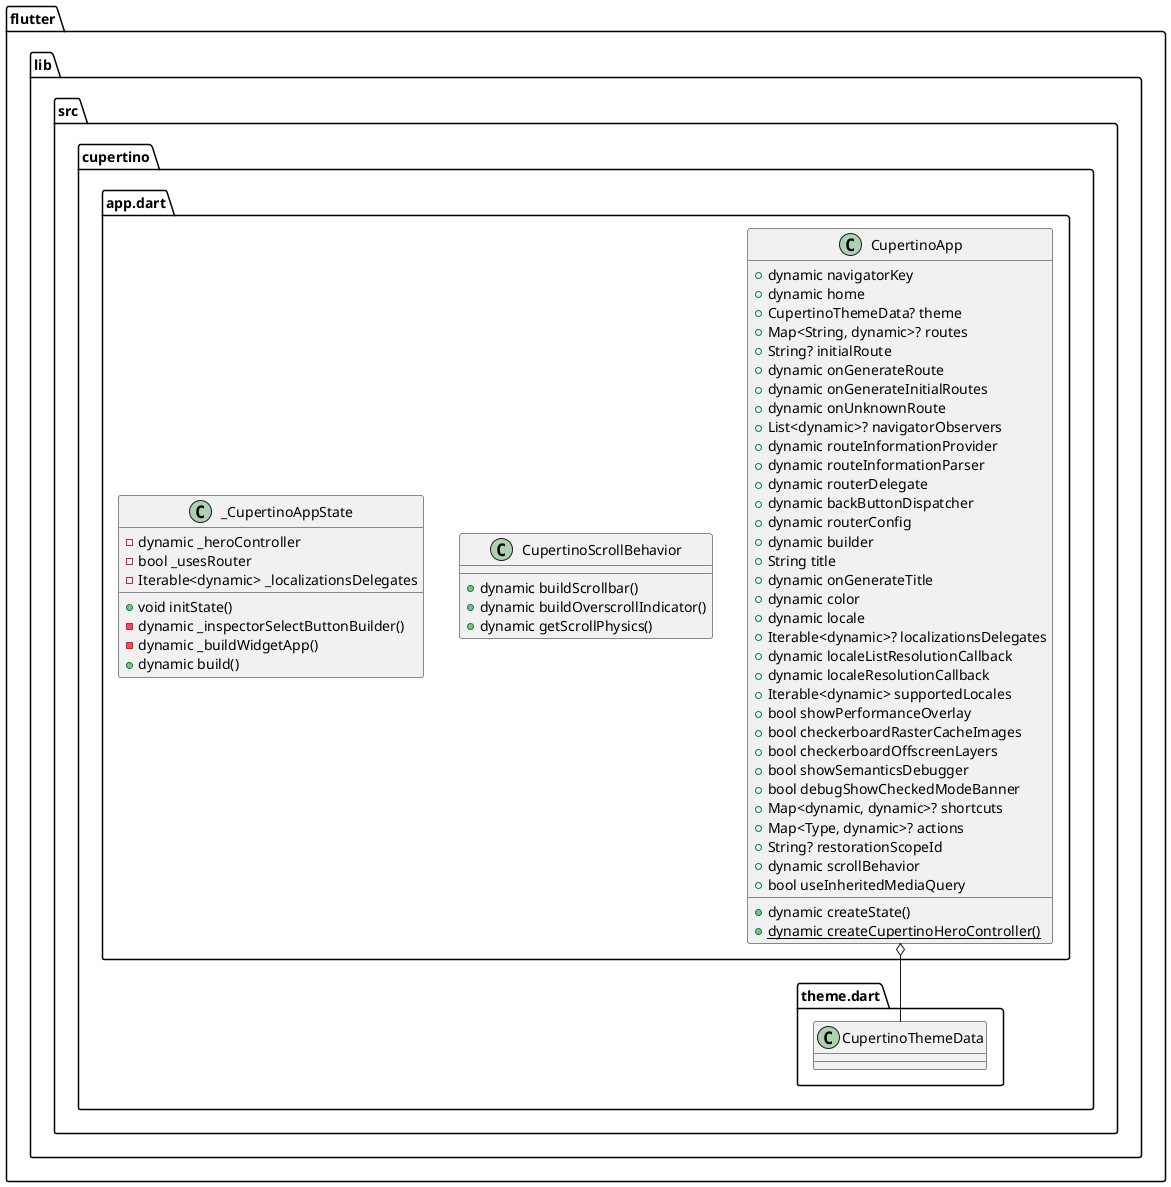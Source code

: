 @startuml
set namespaceSeparator ::

class "flutter::lib::src::cupertino::app.dart::CupertinoApp" {
  +dynamic navigatorKey
  +dynamic home
  +CupertinoThemeData? theme
  +Map<String, dynamic>? routes
  +String? initialRoute
  +dynamic onGenerateRoute
  +dynamic onGenerateInitialRoutes
  +dynamic onUnknownRoute
  +List<dynamic>? navigatorObservers
  +dynamic routeInformationProvider
  +dynamic routeInformationParser
  +dynamic routerDelegate
  +dynamic backButtonDispatcher
  +dynamic routerConfig
  +dynamic builder
  +String title
  +dynamic onGenerateTitle
  +dynamic color
  +dynamic locale
  +Iterable<dynamic>? localizationsDelegates
  +dynamic localeListResolutionCallback
  +dynamic localeResolutionCallback
  +Iterable<dynamic> supportedLocales
  +bool showPerformanceOverlay
  +bool checkerboardRasterCacheImages
  +bool checkerboardOffscreenLayers
  +bool showSemanticsDebugger
  +bool debugShowCheckedModeBanner
  +Map<dynamic, dynamic>? shortcuts
  +Map<Type, dynamic>? actions
  +String? restorationScopeId
  +dynamic scrollBehavior
  +bool useInheritedMediaQuery
  +dynamic createState()
  {static} +dynamic createCupertinoHeroController()
}

"flutter::lib::src::cupertino::app.dart::CupertinoApp" o-- "flutter::lib::src::cupertino::theme.dart::CupertinoThemeData"

class "flutter::lib::src::cupertino::app.dart::CupertinoScrollBehavior" {
  +dynamic buildScrollbar()
  +dynamic buildOverscrollIndicator()
  +dynamic getScrollPhysics()
}

class "flutter::lib::src::cupertino::app.dart::_CupertinoAppState" {
  -dynamic _heroController
  -bool _usesRouter
  -Iterable<dynamic> _localizationsDelegates
  +void initState()
  -dynamic _inspectorSelectButtonBuilder()
  -dynamic _buildWidgetApp()
  +dynamic build()
}


@enduml